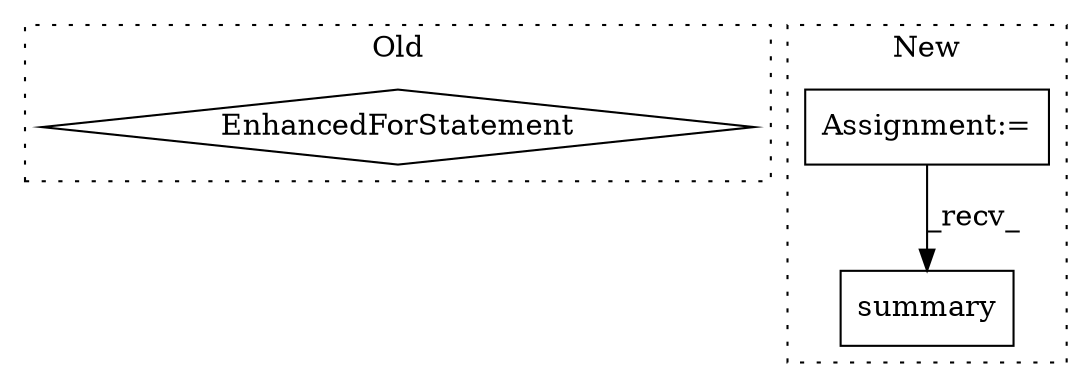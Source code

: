 digraph G {
subgraph cluster0 {
1 [label="EnhancedForStatement" a="70" s="2504,2612" l="77,2" shape="diamond"];
label = "Old";
style="dotted";
}
subgraph cluster1 {
2 [label="summary" a="32" s="2987" l="9" shape="box"];
3 [label="Assignment:=" a="7" s="2302" l="1" shape="box"];
label = "New";
style="dotted";
}
3 -> 2 [label="_recv_"];
}